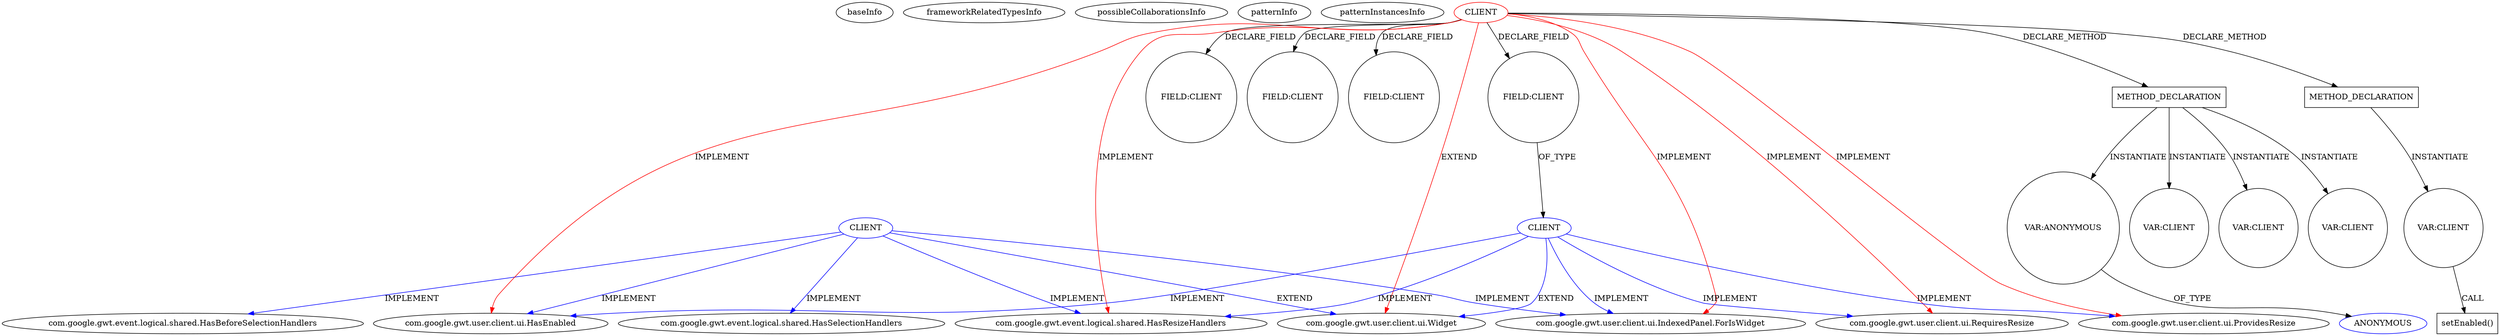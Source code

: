 digraph {
baseInfo[graphId=1519,category="pattern",isAnonymous=false,possibleRelation=true]
frameworkRelatedTypesInfo[0="com.google.gwt.event.logical.shared.HasResizeHandlers",1="com.google.gwt.user.client.ui.ProvidesResize",2="com.google.gwt.user.client.ui.IndexedPanel.ForIsWidget",3="com.google.gwt.user.client.ui.HasEnabled",4="com.google.gwt.user.client.ui.RequiresResize",5="com.google.gwt.user.client.ui.Widget"]
possibleCollaborationsInfo[0="1519~FIELD_TYPE_DECLARATION-~com.google.gwt.event.logical.shared.HasResizeHandlers com.google.gwt.user.client.ui.ProvidesResize com.google.gwt.user.client.ui.IndexedPanel.ForIsWidget com.google.gwt.user.client.ui.HasEnabled com.google.gwt.user.client.ui.RequiresResize com.google.gwt.user.client.ui.Widget ~com.google.gwt.user.client.ui.IndexedPanel.ForIsWidget com.google.gwt.user.client.ui.ProvidesResize com.google.gwt.user.client.ui.RequiresResize com.google.gwt.event.logical.shared.HasResizeHandlers com.google.gwt.user.client.ui.HasEnabled com.google.gwt.user.client.ui.Widget ~false~false"]
patternInfo[frequency=2.0,patternRootClient=0]
patternInstancesInfo[0="rdomingonl-layoutTest~/rdomingonl-layoutTest/layoutTest-master/src/main/java/nl/tc/rd/exp/layouttest/client/mvp/view/WidgetDesignerView.java~WidgetDesignerView~4344",1="kospiotr-gwt-layout-designer~/kospiotr-gwt-layout-designer/gwt-layout-designer-master/src/main/java/pl/pkosmowski/gxtshowcase/client/EditorsPanel.java~EditorsPanel~3411"]
77[label="com.google.gwt.event.logical.shared.HasBeforeSelectionHandlers",vertexType="FRAMEWORK_INTERFACE_TYPE",isFrameworkType=false]
72[label="CLIENT",vertexType="REFERENCE_CLIENT_CLASS_DECLARATION",isFrameworkType=false,color=blue]
3[label="com.google.gwt.user.client.ui.HasEnabled",vertexType="FRAMEWORK_INTERFACE_TYPE",isFrameworkType=false]
0[label="CLIENT",vertexType="ROOT_CLIENT_CLASS_DECLARATION",isFrameworkType=false,color=red]
32[label="FIELD:CLIENT",vertexType="FIELD_DECLARATION",isFrameworkType=false,shape=circle]
10[label="FIELD:CLIENT",vertexType="FIELD_DECLARATION",isFrameworkType=false,shape=circle]
20[label="FIELD:CLIENT",vertexType="FIELD_DECLARATION",isFrameworkType=false,shape=circle]
22[label="FIELD:CLIENT",vertexType="FIELD_DECLARATION",isFrameworkType=false,shape=circle]
5[label="com.google.gwt.user.client.ui.IndexedPanel.ForIsWidget",vertexType="FRAMEWORK_INTERFACE_TYPE",isFrameworkType=false]
2[label="com.google.gwt.event.logical.shared.HasResizeHandlers",vertexType="FRAMEWORK_INTERFACE_TYPE",isFrameworkType=false]
6[label="com.google.gwt.user.client.ui.RequiresResize",vertexType="FRAMEWORK_INTERFACE_TYPE",isFrameworkType=false]
7[label="com.google.gwt.user.client.ui.ProvidesResize",vertexType="FRAMEWORK_INTERFACE_TYPE",isFrameworkType=false]
34[label="METHOD_DECLARATION",vertexType="CLIENT_METHOD_DECLARATION",isFrameworkType=false,shape=box]
46[label="VAR:ANONYMOUS",vertexType="VARIABLE_EXPRESION",isFrameworkType=false,shape=circle]
47[label="ANONYMOUS",vertexType="REFERENCE_ANONYMOUS_DECLARATION",isFrameworkType=false,color=blue]
63[label="VAR:CLIENT",vertexType="VARIABLE_EXPRESION",isFrameworkType=false,shape=circle]
106[label="METHOD_DECLARATION",vertexType="CLIENT_METHOD_DECLARATION",isFrameworkType=false,shape=box]
50[label="VAR:CLIENT",vertexType="VARIABLE_EXPRESION",isFrameworkType=false,shape=circle]
116[label="VAR:CLIENT",vertexType="VARIABLE_EXPRESION",isFrameworkType=false,shape=circle]
57[label="VAR:CLIENT",vertexType="VARIABLE_EXPRESION",isFrameworkType=false,shape=circle]
117[label="setEnabled()",vertexType="INSIDE_CALL",isFrameworkType=false,shape=box]
78[label="com.google.gwt.event.logical.shared.HasSelectionHandlers",vertexType="FRAMEWORK_INTERFACE_TYPE",isFrameworkType=false]
1[label="com.google.gwt.user.client.ui.Widget",vertexType="FRAMEWORK_CLASS_TYPE",isFrameworkType=false]
23[label="CLIENT",vertexType="REFERENCE_CLIENT_CLASS_DECLARATION",isFrameworkType=false,color=blue]
34->50[label="INSTANTIATE"]
0->106[label="DECLARE_METHOD"]
34->63[label="INSTANTIATE"]
23->5[label="IMPLEMENT",color=blue]
0->2[label="IMPLEMENT",color=red]
0->20[label="DECLARE_FIELD"]
0->22[label="DECLARE_FIELD"]
0->34[label="DECLARE_METHOD"]
23->7[label="IMPLEMENT",color=blue]
34->57[label="INSTANTIATE"]
72->77[label="IMPLEMENT",color=blue]
34->46[label="INSTANTIATE"]
23->6[label="IMPLEMENT",color=blue]
106->116[label="INSTANTIATE"]
72->5[label="IMPLEMENT",color=blue]
72->2[label="IMPLEMENT",color=blue]
0->7[label="IMPLEMENT",color=red]
23->2[label="IMPLEMENT",color=blue]
116->117[label="CALL"]
0->5[label="IMPLEMENT",color=red]
72->3[label="IMPLEMENT",color=blue]
0->3[label="IMPLEMENT",color=red]
46->47[label="OF_TYPE"]
23->3[label="IMPLEMENT",color=blue]
0->6[label="IMPLEMENT",color=red]
72->1[label="EXTEND",color=blue]
0->1[label="EXTEND",color=red]
22->23[label="OF_TYPE"]
72->78[label="IMPLEMENT",color=blue]
23->1[label="EXTEND",color=blue]
0->10[label="DECLARE_FIELD"]
0->32[label="DECLARE_FIELD"]
}
